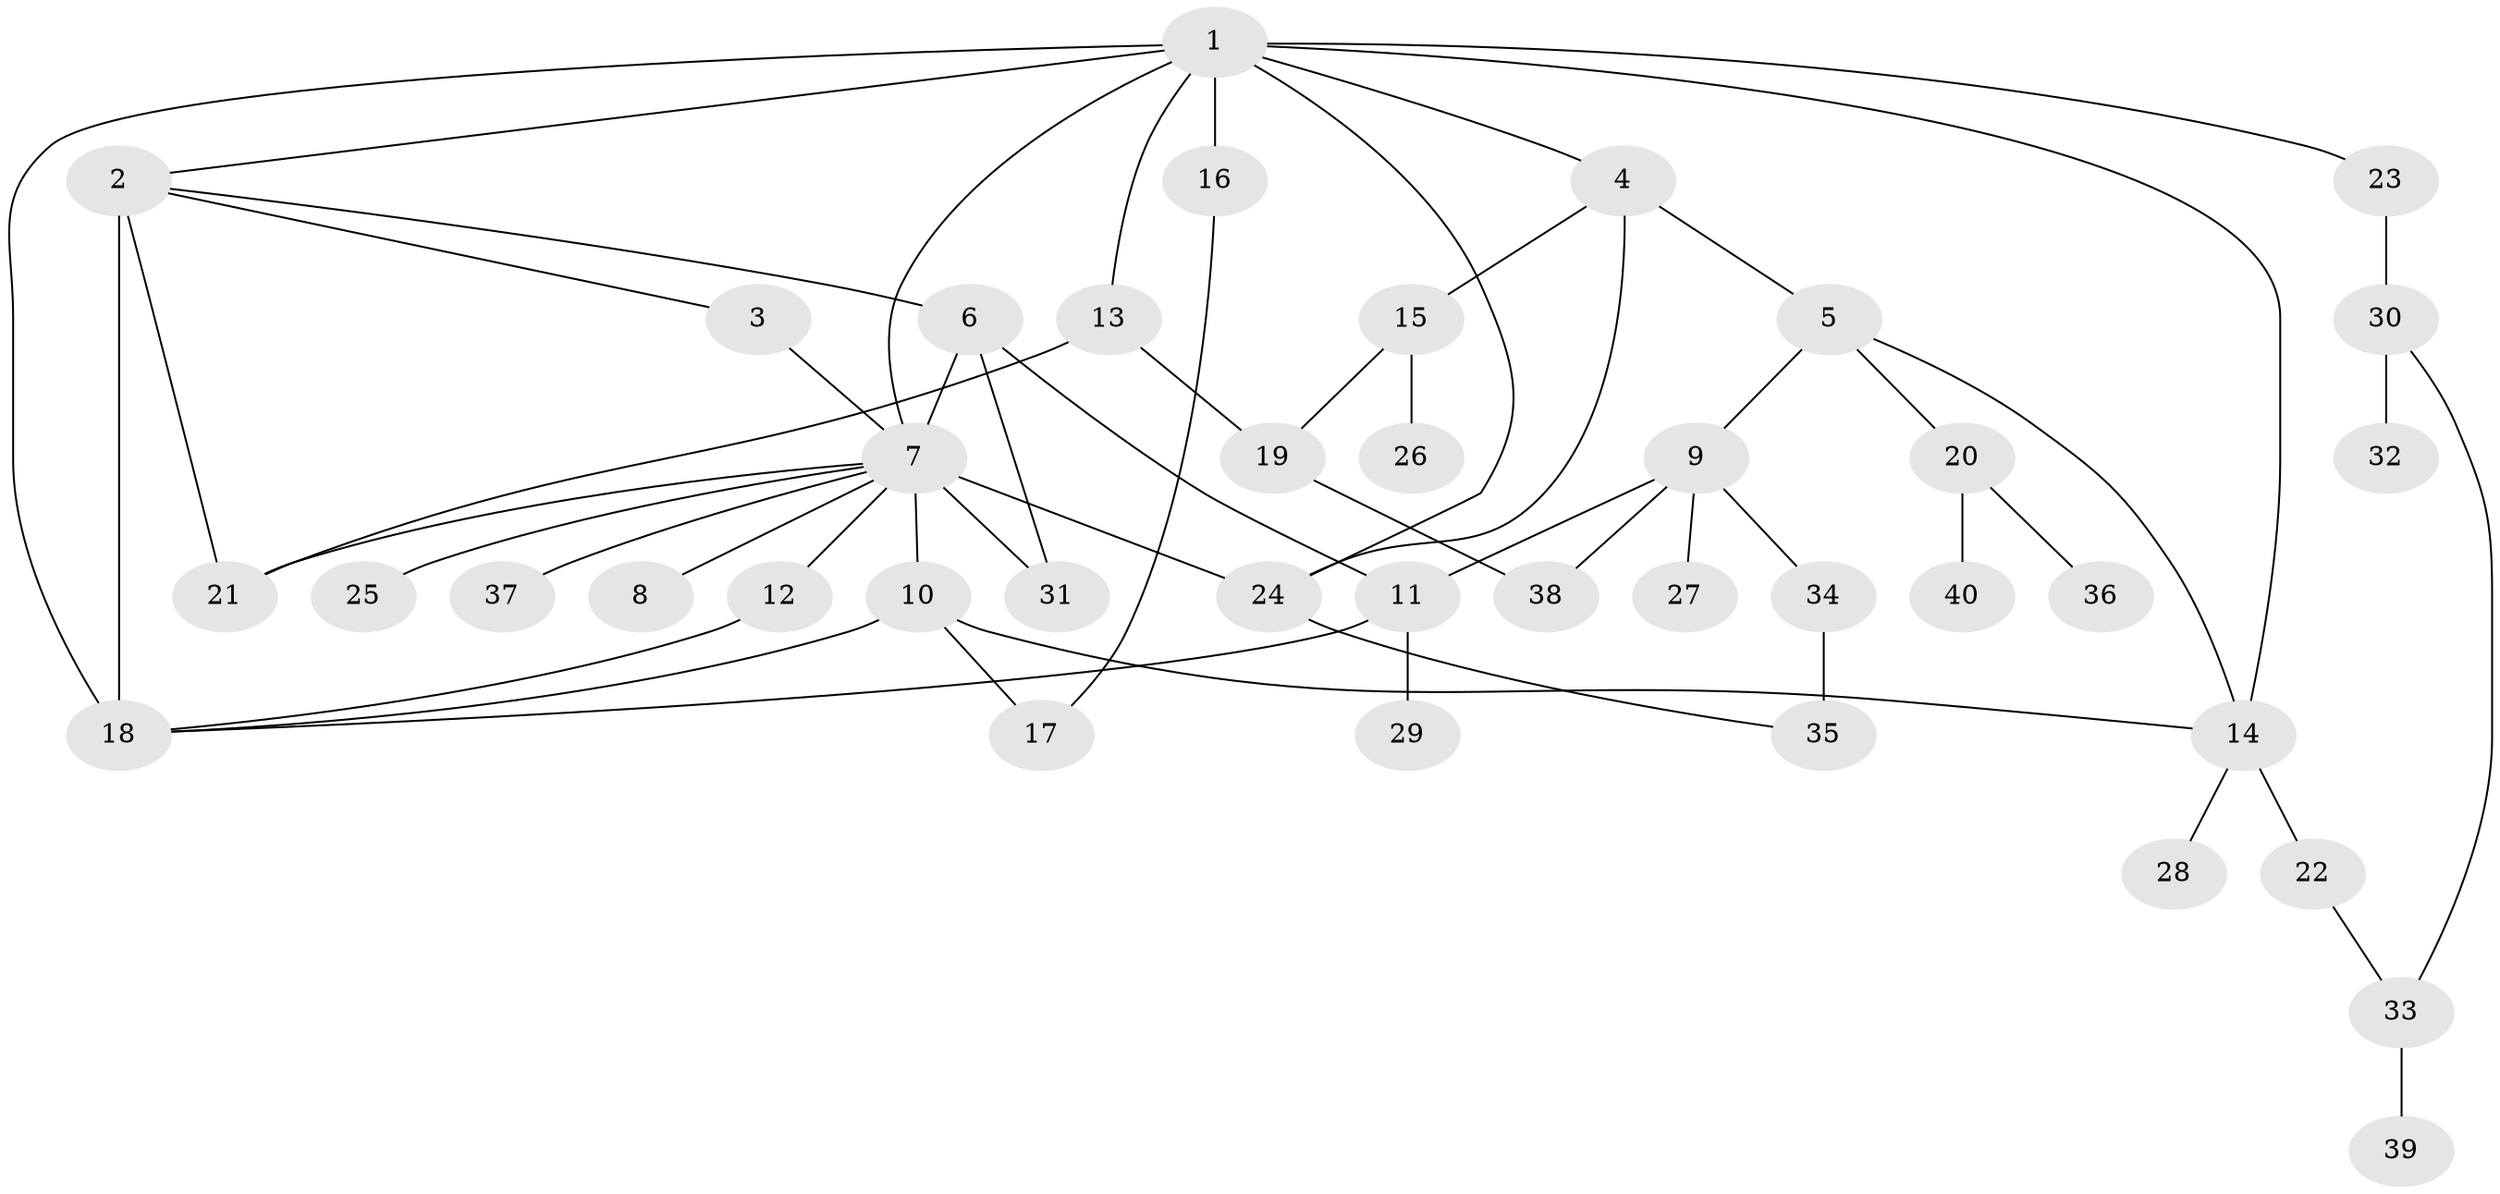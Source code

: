 // original degree distribution, {12: 0.02, 3: 0.16, 5: 0.04, 7: 0.01, 21: 0.01, 2: 0.18, 6: 0.02, 1: 0.51, 9: 0.01, 4: 0.04}
// Generated by graph-tools (version 1.1) at 2025/50/03/04/25 22:50:34]
// undirected, 40 vertices, 58 edges
graph export_dot {
  node [color=gray90,style=filled];
  1;
  2;
  3;
  4;
  5;
  6;
  7;
  8;
  9;
  10;
  11;
  12;
  13;
  14;
  15;
  16;
  17;
  18;
  19;
  20;
  21;
  22;
  23;
  24;
  25;
  26;
  27;
  28;
  29;
  30;
  31;
  32;
  33;
  34;
  35;
  36;
  37;
  38;
  39;
  40;
  1 -- 2 [weight=1.0];
  1 -- 4 [weight=1.0];
  1 -- 7 [weight=1.0];
  1 -- 13 [weight=1.0];
  1 -- 14 [weight=1.0];
  1 -- 16 [weight=1.0];
  1 -- 18 [weight=1.0];
  1 -- 23 [weight=1.0];
  1 -- 24 [weight=1.0];
  2 -- 3 [weight=1.0];
  2 -- 6 [weight=1.0];
  2 -- 18 [weight=7.0];
  2 -- 21 [weight=1.0];
  3 -- 7 [weight=2.0];
  4 -- 5 [weight=1.0];
  4 -- 15 [weight=1.0];
  4 -- 24 [weight=1.0];
  5 -- 9 [weight=1.0];
  5 -- 14 [weight=1.0];
  5 -- 20 [weight=1.0];
  6 -- 7 [weight=1.0];
  6 -- 11 [weight=1.0];
  6 -- 31 [weight=1.0];
  7 -- 8 [weight=1.0];
  7 -- 10 [weight=9.0];
  7 -- 12 [weight=1.0];
  7 -- 21 [weight=1.0];
  7 -- 24 [weight=1.0];
  7 -- 25 [weight=1.0];
  7 -- 31 [weight=1.0];
  7 -- 37 [weight=1.0];
  9 -- 11 [weight=1.0];
  9 -- 27 [weight=1.0];
  9 -- 34 [weight=1.0];
  9 -- 38 [weight=1.0];
  10 -- 14 [weight=1.0];
  10 -- 17 [weight=1.0];
  10 -- 18 [weight=2.0];
  11 -- 18 [weight=1.0];
  11 -- 29 [weight=1.0];
  12 -- 18 [weight=1.0];
  13 -- 19 [weight=1.0];
  13 -- 21 [weight=1.0];
  14 -- 22 [weight=2.0];
  14 -- 28 [weight=1.0];
  15 -- 19 [weight=1.0];
  15 -- 26 [weight=1.0];
  16 -- 17 [weight=1.0];
  19 -- 38 [weight=1.0];
  20 -- 36 [weight=1.0];
  20 -- 40 [weight=1.0];
  22 -- 33 [weight=1.0];
  23 -- 30 [weight=1.0];
  24 -- 35 [weight=1.0];
  30 -- 32 [weight=1.0];
  30 -- 33 [weight=1.0];
  33 -- 39 [weight=1.0];
  34 -- 35 [weight=2.0];
}
